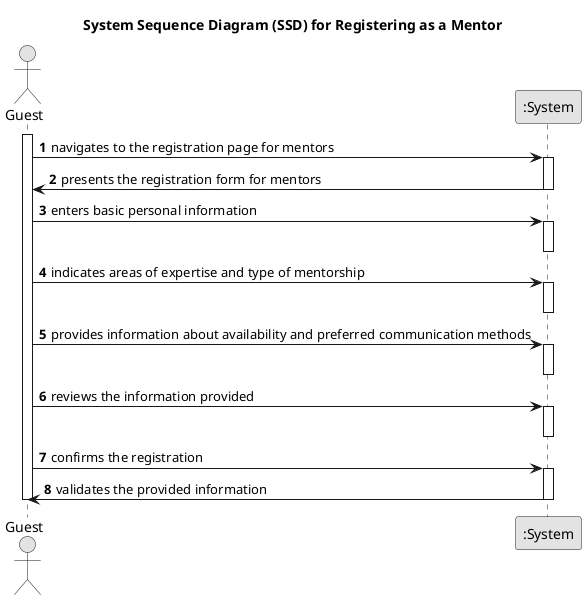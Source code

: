 @startuml
skinparam monochrome true
skinparam packageStyle rectangle
skinparam shadowing false

title System Sequence Diagram (SSD) for Registering as a Mentor

autonumber

actor Guest
participant ":System" as System

activate Guest
    Guest -> System : navigates to the registration page for mentors
activate System
    System -> Guest : presents the registration form for mentors
deactivate System

    Guest -> System : enters basic personal information
activate System
deactivate System

    Guest -> System : indicates areas of expertise and type of mentorship
activate System
deactivate System

    Guest -> System : provides information about availability and preferred communication methods
activate System
deactivate System

    Guest -> System : reviews the information provided
activate System
deactivate System

    Guest -> System : confirms the registration
activate System
    System -> Guest : validates the provided information

deactivate System
deactivate Guest

@enduml
